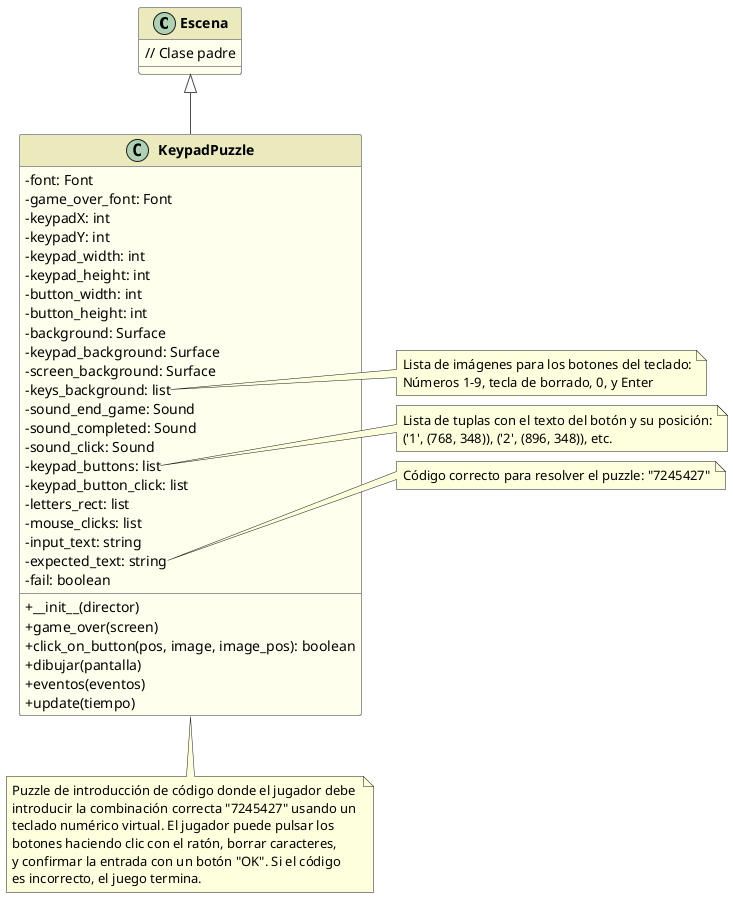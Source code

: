 @startuml KeypadPuzzle

skinparam classAttributeIconSize 0
skinparam classFontStyle bold
skinparam classBackgroundColor #FFFFEE
skinparam classBorderColor #969696
skinparam arrowColor #4D4D4D
skinparam shadowing false
skinparam stereotypeCBackgroundColor #CCE6FF

skinparam class {
  FontColor #000000
  HeaderBackgroundColor #EAEABD
  BorderThickness 1
}

class Escena {
  // Clase padre
}

class KeypadPuzzle {
  -font: Font
  -game_over_font: Font
  -keypadX: int
  -keypadY: int
  -keypad_width: int
  -keypad_height: int
  -button_width: int
  -button_height: int
  -background: Surface
  -keypad_background: Surface
  -screen_background: Surface
  -keys_background: list
  -sound_end_game: Sound
  -sound_completed: Sound
  -sound_click: Sound
  -keypad_buttons: list
  -keypad_button_click: list
  -letters_rect: list
  -mouse_clicks: list
  -input_text: string
  -expected_text: string
  -fail: boolean
  +__init__(director)
  +game_over(screen)
  +click_on_button(pos, image, image_pos): boolean
  +dibujar(pantalla)
  +eventos(eventos)
  +update(tiempo)
}

' Relaciones
Escena <|-- KeypadPuzzle

note right of KeypadPuzzle::keys_background
  Lista de imágenes para los botones del teclado:
  Números 1-9, tecla de borrado, 0, y Enter
end note

note right of KeypadPuzzle::keypad_buttons
  Lista de tuplas con el texto del botón y su posición:
  ('1', (768, 348)), ('2', (896, 348)), etc.
end note

note right of KeypadPuzzle::expected_text
  Código correcto para resolver el puzzle: "7245427"
end note

note bottom of KeypadPuzzle
  Puzzle de introducción de código donde el jugador debe 
  introducir la combinación correcta "7245427" usando un
  teclado numérico virtual. El jugador puede pulsar los
  botones haciendo clic con el ratón, borrar caracteres,
  y confirmar la entrada con un botón "OK". Si el código
  es incorrecto, el juego termina.
end note

@enduml